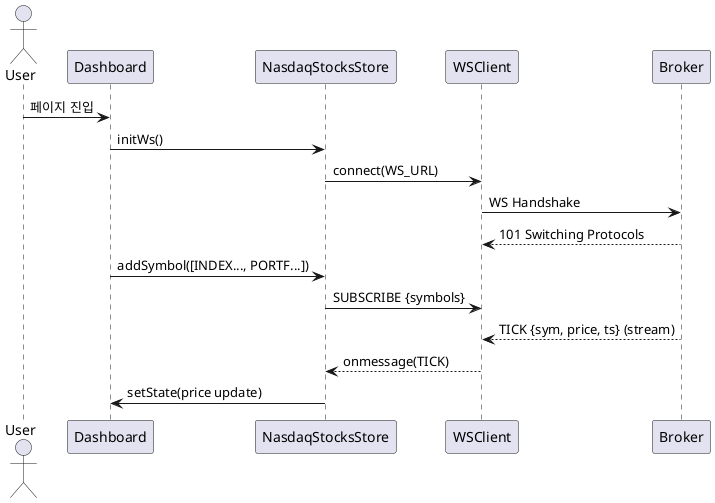 @startuml
actor User
participant Dashboard
participant NasdaqStocksStore as Store
participant WSClient as WS
participant Broker as MWS

User -> Dashboard: 페이지 진입
Dashboard -> Store: initWs()
Store -> WS: connect(WS_URL)
WS -> MWS: WS Handshake
MWS --> WS: 101 Switching Protocols
Dashboard -> Store: addSymbol([INDEX..., PORTF...])
Store -> WS: SUBSCRIBE {symbols}
MWS --> WS: TICK {sym, price, ts} (stream)
WS --> Store: onmessage(TICK)
Store -> Dashboard: setState(price update)
@enduml

